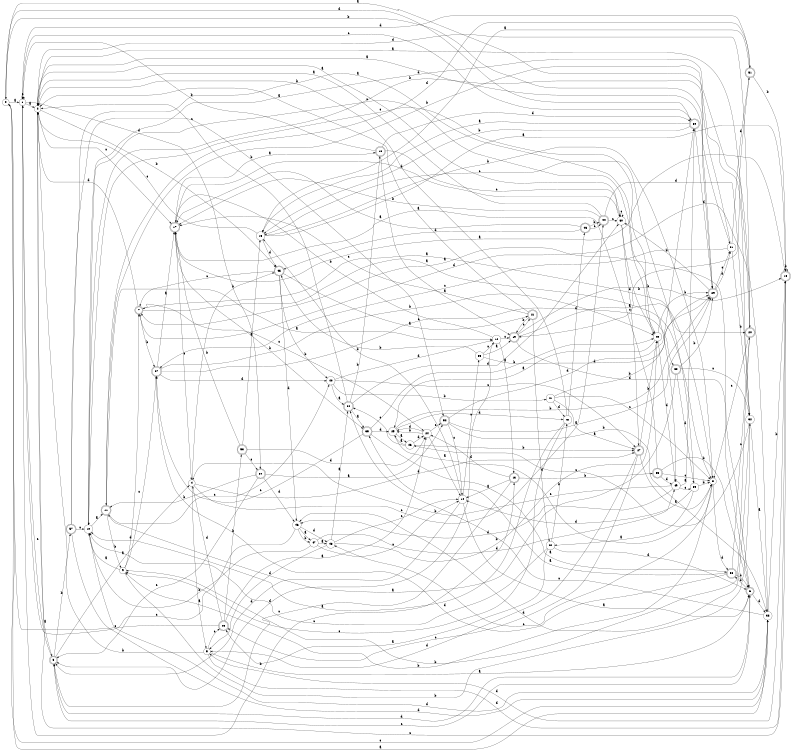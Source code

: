 digraph n47_3 {
__start0 [label="" shape="none"];

rankdir=LR;
size="8,5";

s0 [style="filled", color="black", fillcolor="white" shape="circle", label="0"];
s1 [style="filled", color="black", fillcolor="white" shape="circle", label="1"];
s2 [style="filled", color="black", fillcolor="white" shape="circle", label="2"];
s3 [style="rounded,filled", color="black", fillcolor="white" shape="doublecircle", label="3"];
s4 [style="filled", color="black", fillcolor="white" shape="circle", label="4"];
s5 [style="filled", color="black", fillcolor="white" shape="circle", label="5"];
s6 [style="rounded,filled", color="black", fillcolor="white" shape="doublecircle", label="6"];
s7 [style="rounded,filled", color="black", fillcolor="white" shape="doublecircle", label="7"];
s8 [style="filled", color="black", fillcolor="white" shape="circle", label="8"];
s9 [style="filled", color="black", fillcolor="white" shape="circle", label="9"];
s10 [style="filled", color="black", fillcolor="white" shape="circle", label="10"];
s11 [style="rounded,filled", color="black", fillcolor="white" shape="doublecircle", label="11"];
s12 [style="filled", color="black", fillcolor="white" shape="circle", label="12"];
s13 [style="rounded,filled", color="black", fillcolor="white" shape="doublecircle", label="13"];
s14 [style="filled", color="black", fillcolor="white" shape="circle", label="14"];
s15 [style="filled", color="black", fillcolor="white" shape="circle", label="15"];
s16 [style="rounded,filled", color="black", fillcolor="white" shape="doublecircle", label="16"];
s17 [style="rounded,filled", color="black", fillcolor="white" shape="doublecircle", label="17"];
s18 [style="rounded,filled", color="black", fillcolor="white" shape="doublecircle", label="18"];
s19 [style="rounded,filled", color="black", fillcolor="white" shape="doublecircle", label="19"];
s20 [style="rounded,filled", color="black", fillcolor="white" shape="doublecircle", label="20"];
s21 [style="rounded,filled", color="black", fillcolor="white" shape="doublecircle", label="21"];
s22 [style="filled", color="black", fillcolor="white" shape="circle", label="22"];
s23 [style="rounded,filled", color="black", fillcolor="white" shape="doublecircle", label="23"];
s24 [style="filled", color="black", fillcolor="white" shape="circle", label="24"];
s25 [style="filled", color="black", fillcolor="white" shape="circle", label="25"];
s26 [style="filled", color="black", fillcolor="white" shape="circle", label="26"];
s27 [style="rounded,filled", color="black", fillcolor="white" shape="doublecircle", label="27"];
s28 [style="filled", color="black", fillcolor="white" shape="circle", label="28"];
s29 [style="rounded,filled", color="black", fillcolor="white" shape="doublecircle", label="29"];
s30 [style="filled", color="black", fillcolor="white" shape="circle", label="30"];
s31 [style="filled", color="black", fillcolor="white" shape="circle", label="31"];
s32 [style="filled", color="black", fillcolor="white" shape="circle", label="32"];
s33 [style="filled", color="black", fillcolor="white" shape="circle", label="33"];
s34 [style="rounded,filled", color="black", fillcolor="white" shape="doublecircle", label="34"];
s35 [style="rounded,filled", color="black", fillcolor="white" shape="doublecircle", label="35"];
s36 [style="rounded,filled", color="black", fillcolor="white" shape="doublecircle", label="36"];
s37 [style="rounded,filled", color="black", fillcolor="white" shape="doublecircle", label="37"];
s38 [style="rounded,filled", color="black", fillcolor="white" shape="doublecircle", label="38"];
s39 [style="filled", color="black", fillcolor="white" shape="circle", label="39"];
s40 [style="filled", color="black", fillcolor="white" shape="circle", label="40"];
s41 [style="filled", color="black", fillcolor="white" shape="circle", label="41"];
s42 [style="filled", color="black", fillcolor="white" shape="circle", label="42"];
s43 [style="rounded,filled", color="black", fillcolor="white" shape="doublecircle", label="43"];
s44 [style="rounded,filled", color="black", fillcolor="white" shape="doublecircle", label="44"];
s45 [style="rounded,filled", color="black", fillcolor="white" shape="doublecircle", label="45"];
s46 [style="filled", color="black", fillcolor="white" shape="circle", label="46"];
s47 [style="filled", color="black", fillcolor="white" shape="circle", label="47"];
s48 [style="filled", color="black", fillcolor="white" shape="circle", label="48"];
s49 [style="filled", color="black", fillcolor="white" shape="circle", label="49"];
s50 [style="rounded,filled", color="black", fillcolor="white" shape="doublecircle", label="50"];
s51 [style="rounded,filled", color="black", fillcolor="white" shape="doublecircle", label="51"];
s52 [style="rounded,filled", color="black", fillcolor="white" shape="doublecircle", label="52"];
s53 [style="rounded,filled", color="black", fillcolor="white" shape="doublecircle", label="53"];
s54 [style="rounded,filled", color="black", fillcolor="white" shape="doublecircle", label="54"];
s55 [style="filled", color="black", fillcolor="white" shape="circle", label="55"];
s56 [style="rounded,filled", color="black", fillcolor="white" shape="doublecircle", label="56"];
s57 [style="rounded,filled", color="black", fillcolor="white" shape="doublecircle", label="57"];
s0 -> s1 [label="a"];
s0 -> s29 [label="b"];
s0 -> s33 [label="c"];
s0 -> s50 [label="d"];
s1 -> s2 [label="a"];
s1 -> s13 [label="b"];
s1 -> s1 [label="c"];
s1 -> s54 [label="d"];
s2 -> s3 [label="a"];
s2 -> s45 [label="b"];
s2 -> s17 [label="c"];
s2 -> s20 [label="d"];
s3 -> s4 [label="a"];
s3 -> s57 [label="b"];
s3 -> s1 [label="c"];
s3 -> s6 [label="d"];
s4 -> s5 [label="a"];
s4 -> s45 [label="b"];
s4 -> s44 [label="c"];
s4 -> s27 [label="d"];
s5 -> s6 [label="a"];
s5 -> s2 [label="b"];
s5 -> s23 [label="c"];
s5 -> s16 [label="d"];
s6 -> s7 [label="a"];
s6 -> s36 [label="b"];
s6 -> s3 [label="c"];
s6 -> s33 [label="d"];
s7 -> s8 [label="a"];
s7 -> s37 [label="b"];
s7 -> s24 [label="c"];
s7 -> s2 [label="d"];
s8 -> s7 [label="a"];
s8 -> s9 [label="b"];
s8 -> s48 [label="c"];
s8 -> s36 [label="d"];
s9 -> s10 [label="a"];
s9 -> s32 [label="b"];
s9 -> s37 [label="c"];
s9 -> s7 [label="d"];
s10 -> s11 [label="a"];
s10 -> s31 [label="b"];
s10 -> s49 [label="c"];
s10 -> s33 [label="d"];
s11 -> s12 [label="a"];
s11 -> s9 [label="b"];
s11 -> s40 [label="c"];
s11 -> s51 [label="d"];
s12 -> s13 [label="a"];
s12 -> s17 [label="b"];
s12 -> s19 [label="c"];
s12 -> s3 [label="d"];
s13 -> s14 [label="a"];
s13 -> s56 [label="b"];
s13 -> s3 [label="c"];
s13 -> s24 [label="d"];
s14 -> s6 [label="a"];
s14 -> s15 [label="b"];
s14 -> s55 [label="c"];
s14 -> s3 [label="d"];
s15 -> s16 [label="a"];
s15 -> s8 [label="b"];
s15 -> s2 [label="c"];
s15 -> s45 [label="d"];
s16 -> s17 [label="a"];
s16 -> s16 [label="b"];
s16 -> s2 [label="c"];
s16 -> s5 [label="d"];
s17 -> s18 [label="a"];
s17 -> s35 [label="b"];
s17 -> s4 [label="c"];
s17 -> s30 [label="d"];
s18 -> s19 [label="a"];
s18 -> s1 [label="b"];
s18 -> s30 [label="c"];
s18 -> s50 [label="d"];
s19 -> s20 [label="a"];
s19 -> s16 [label="b"];
s19 -> s21 [label="c"];
s19 -> s6 [label="d"];
s20 -> s2 [label="a"];
s20 -> s9 [label="b"];
s20 -> s8 [label="c"];
s20 -> s10 [label="d"];
s21 -> s2 [label="a"];
s21 -> s19 [label="b"];
s21 -> s17 [label="c"];
s21 -> s22 [label="d"];
s22 -> s23 [label="a"];
s22 -> s42 [label="b"];
s22 -> s10 [label="c"];
s22 -> s6 [label="d"];
s23 -> s24 [label="a"];
s23 -> s53 [label="b"];
s23 -> s0 [label="c"];
s23 -> s4 [label="d"];
s24 -> s14 [label="a"];
s24 -> s25 [label="b"];
s24 -> s52 [label="c"];
s24 -> s25 [label="d"];
s25 -> s26 [label="a"];
s25 -> s29 [label="b"];
s25 -> s8 [label="c"];
s25 -> s42 [label="d"];
s26 -> s25 [label="a"];
s26 -> s27 [label="b"];
s26 -> s34 [label="c"];
s26 -> s24 [label="d"];
s27 -> s8 [label="a"];
s27 -> s28 [label="b"];
s27 -> s23 [label="c"];
s27 -> s5 [label="d"];
s28 -> s25 [label="a"];
s28 -> s29 [label="b"];
s28 -> s10 [label="c"];
s28 -> s49 [label="d"];
s29 -> s2 [label="a"];
s29 -> s30 [label="b"];
s29 -> s31 [label="c"];
s29 -> s31 [label="d"];
s30 -> s2 [label="a"];
s30 -> s28 [label="b"];
s30 -> s30 [label="c"];
s30 -> s27 [label="d"];
s31 -> s0 [label="a"];
s31 -> s32 [label="b"];
s31 -> s37 [label="c"];
s31 -> s51 [label="d"];
s32 -> s33 [label="a"];
s32 -> s11 [label="b"];
s32 -> s26 [label="c"];
s32 -> s46 [label="d"];
s33 -> s0 [label="a"];
s33 -> s16 [label="b"];
s33 -> s34 [label="c"];
s33 -> s7 [label="d"];
s34 -> s35 [label="a"];
s34 -> s18 [label="b"];
s34 -> s2 [label="c"];
s34 -> s30 [label="d"];
s35 -> s36 [label="a"];
s35 -> s28 [label="b"];
s35 -> s37 [label="c"];
s35 -> s25 [label="d"];
s36 -> s35 [label="a"];
s36 -> s6 [label="b"];
s36 -> s20 [label="c"];
s36 -> s37 [label="d"];
s37 -> s17 [label="a"];
s37 -> s28 [label="b"];
s37 -> s38 [label="c"];
s37 -> s40 [label="d"];
s38 -> s11 [label="a"];
s38 -> s29 [label="b"];
s38 -> s32 [label="c"];
s38 -> s39 [label="d"];
s39 -> s22 [label="a"];
s39 -> s8 [label="b"];
s39 -> s15 [label="c"];
s39 -> s14 [label="d"];
s40 -> s34 [label="a"];
s40 -> s41 [label="b"];
s40 -> s27 [label="c"];
s40 -> s12 [label="d"];
s41 -> s27 [label="a"];
s41 -> s29 [label="b"];
s41 -> s8 [label="c"];
s41 -> s42 [label="d"];
s42 -> s10 [label="a"];
s42 -> s2 [label="b"];
s42 -> s9 [label="c"];
s42 -> s43 [label="d"];
s43 -> s17 [label="a"];
s43 -> s44 [label="b"];
s43 -> s44 [label="c"];
s43 -> s45 [label="d"];
s44 -> s2 [label="a"];
s44 -> s17 [label="b"];
s44 -> s30 [label="c"];
s44 -> s32 [label="d"];
s45 -> s21 [label="a"];
s45 -> s40 [label="b"];
s45 -> s7 [label="c"];
s45 -> s46 [label="d"];
s46 -> s47 [label="a"];
s46 -> s47 [label="b"];
s46 -> s1 [label="c"];
s46 -> s48 [label="d"];
s47 -> s48 [label="a"];
s47 -> s10 [label="b"];
s47 -> s14 [label="c"];
s47 -> s49 [label="d"];
s48 -> s34 [label="a"];
s48 -> s28 [label="b"];
s48 -> s14 [label="c"];
s48 -> s5 [label="d"];
s49 -> s50 [label="a"];
s49 -> s4 [label="b"];
s49 -> s39 [label="c"];
s49 -> s46 [label="d"];
s50 -> s15 [label="a"];
s50 -> s15 [label="b"];
s50 -> s1 [label="c"];
s50 -> s29 [label="d"];
s51 -> s15 [label="a"];
s51 -> s16 [label="b"];
s51 -> s19 [label="c"];
s51 -> s1 [label="d"];
s52 -> s29 [label="a"];
s52 -> s33 [label="b"];
s52 -> s14 [label="c"];
s52 -> s50 [label="d"];
s53 -> s15 [label="a"];
s53 -> s17 [label="b"];
s53 -> s54 [label="c"];
s53 -> s24 [label="d"];
s54 -> s52 [label="a"];
s54 -> s11 [label="b"];
s54 -> s3 [label="c"];
s54 -> s46 [label="d"];
s55 -> s19 [label="a"];
s55 -> s45 [label="b"];
s55 -> s12 [label="c"];
s55 -> s29 [label="d"];
s56 -> s17 [label="a"];
s56 -> s6 [label="b"];
s56 -> s8 [label="c"];
s56 -> s49 [label="d"];
s57 -> s28 [label="a"];
s57 -> s52 [label="b"];
s57 -> s10 [label="c"];
s57 -> s33 [label="d"];

}
